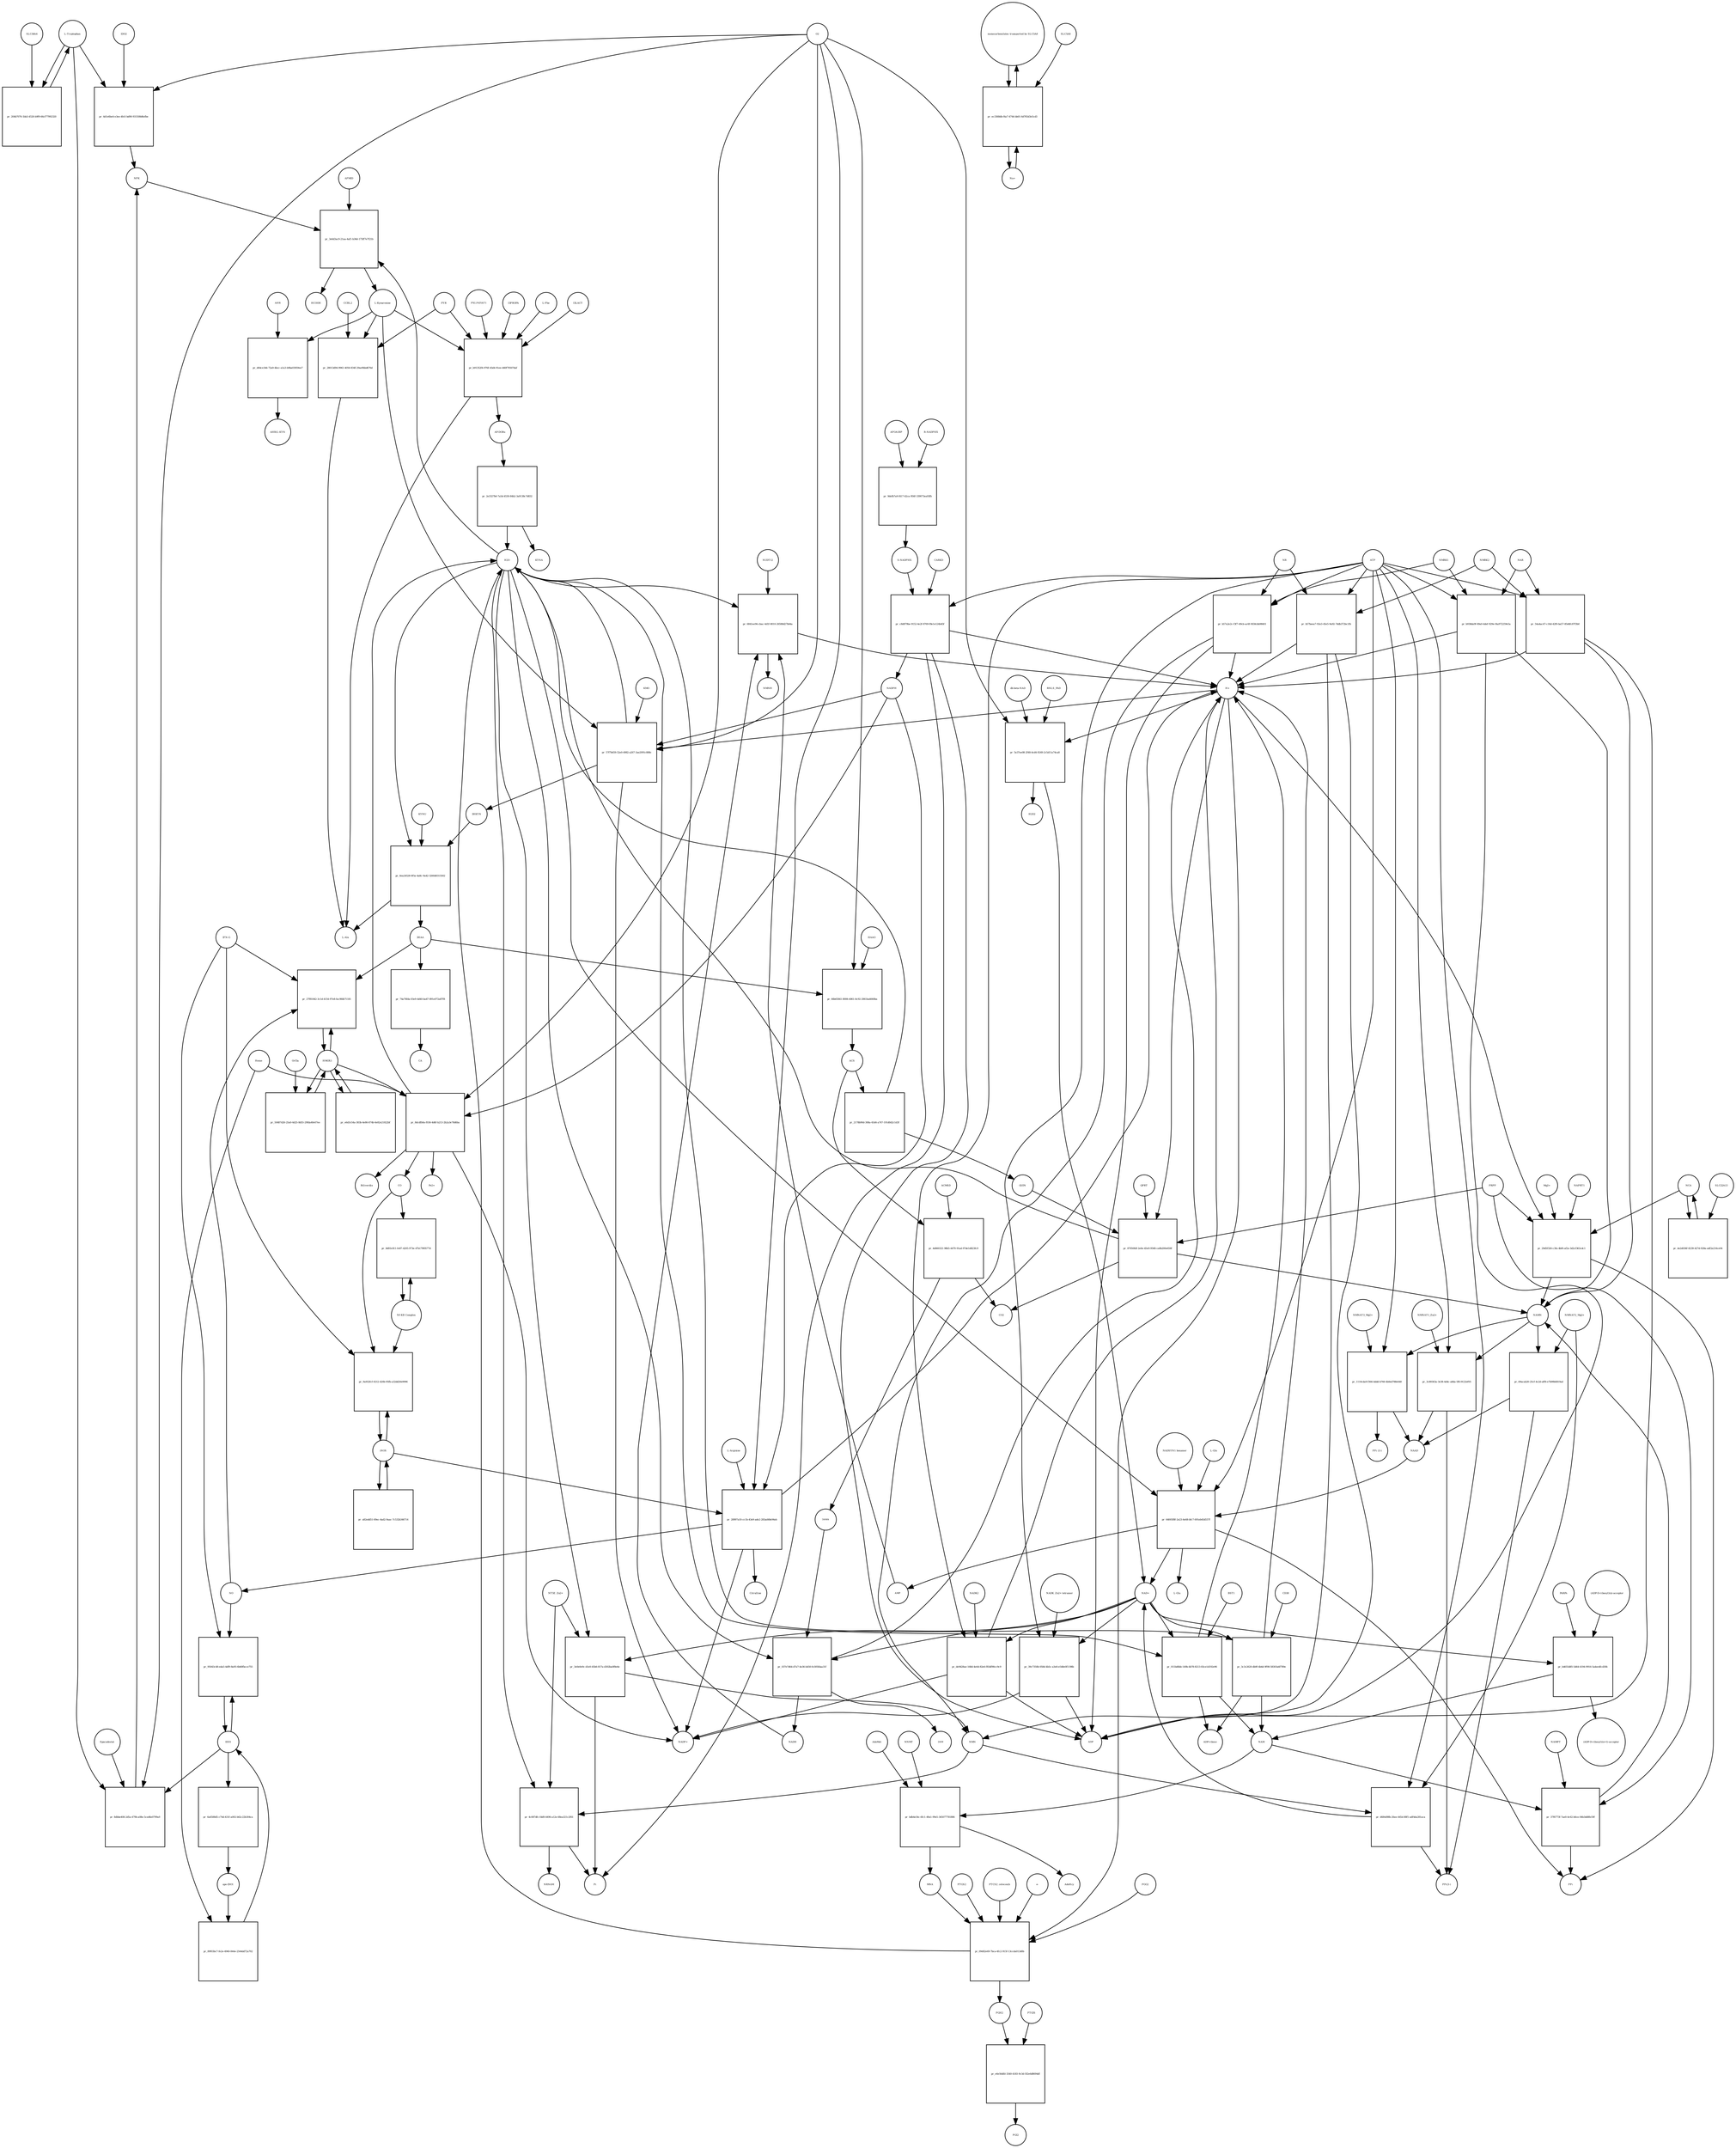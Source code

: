 strict digraph  {
"L-Tryptophan" [annotation="urn_miriam_obo.chebi_CHEBI%3A57912", bipartite=0, cls="simple chemical", fontsize=4, label="L-Tryptophan", shape=circle];
"pr_204b7076-1bb3-4520-b9f9-66cf77992320" [annotation="", bipartite=1, cls=process, fontsize=4, label="pr_204b7076-1bb3-4520-b9f9-66cf77992320", shape=square];
SLC36A4 [annotation=urn_miriam_uniprot_Q6YBV0, bipartite=0, cls=macromolecule, fontsize=4, label=SLC36A4, shape=circle];
"pr_4d1e6be4-e3ee-4fe5-bd90-931508d6efbe" [annotation="", bipartite=1, cls=process, fontsize=4, label="pr_4d1e6be4-e3ee-4fe5-bd90-931508d6efbe", shape=square];
NFK [annotation="urn_miriam_obo.chebi_CHEBI%3A18377", bipartite=0, cls="simple chemical", fontsize=4, label=NFK, shape=circle];
IDO2 [annotation=urn_miriam_uniprot_Q6ZQW0, bipartite=0, cls=macromolecule, fontsize=4, label=IDO2, shape=circle];
O2 [annotation="urn_miriam_obo.chebi_CHEBI%3A15379", bipartite=0, cls="simple chemical", fontsize=4, label=O2, shape=circle];
"pr_8dbbe408-2d5a-479b-a08e-5ced6e0799a9" [annotation="", bipartite=1, cls=process, fontsize=4, label="pr_8dbbe408-2d5a-479b-a08e-5ced6e0799a9", shape=square];
IDO1 [annotation=urn_miriam_uniprot_P14902, bipartite=0, cls=complex, fontsize=4, label=IDO1, shape=circle];
Epacadostat [annotation="", bipartite=0, cls="simple chemical", fontsize=4, label=Epacadostat, shape=circle];
"pr_3e6d3ac9-21aa-4af1-b36d-175ff7e7f21b" [annotation="", bipartite=1, cls=process, fontsize=4, label="pr_3e6d3ac9-21aa-4af1-b36d-175ff7e7f21b", shape=square];
"L-Kynurenine" [annotation="urn_miriam_obo.chebi_CHEBI%3A16946", bipartite=0, cls="simple chemical", fontsize=4, label="L-Kynurenine", shape=circle];
AFMID [annotation=urn_miriam_uniprot_Q63HM1, bipartite=0, cls=macromolecule, fontsize=4, label=AFMID, shape=circle];
H2O [annotation="urn_miriam_obo.chebi_CHEBI%3A15377", bipartite=0, cls="simple chemical", fontsize=4, label=H2O, shape=circle];
HCOOH [annotation="urn_miriam_obo.chebi_CHEBI%3A30751", bipartite=0, cls="simple chemical", fontsize=4, label=HCOOH, shape=circle];
"pr_b91352f4-976f-45d4-91ee-460f70507daf" [annotation="", bipartite=1, cls=process, fontsize=4, label="pr_b91352f4-976f-45d4-91ee-460f70507daf", shape=square];
"AP-DOBu" [annotation="urn_miriam_obo.chebi_CHEBI%3A17442", bipartite=0, cls="simple chemical", fontsize=4, label="AP-DOBu", shape=circle];
"PXLP-KYAT1" [annotation="urn_miriam_uniprot_Q16773|urn_miriam_obo.chebi_CHEBI%3A18405", bipartite=0, cls="complex multimer", fontsize=4, label="PXLP-KYAT1", shape=circle];
I3PROPA [annotation="urn_miriam_obo.chebi_CHEBI%3A43580", bipartite=0, cls=macromolecule, fontsize=4, label=I3PROPA, shape=circle];
"L-Phe" [annotation="urn_miriam_obo.chebi_CHEBI%3A58095", bipartite=0, cls="simple chemical", fontsize=4, label="L-Phe", shape=circle];
I3LACT [annotation="urn_miriam_obo.chebi_CHEBI%3A55528", bipartite=0, cls=macromolecule, fontsize=4, label=I3LACT, shape=circle];
PYR [annotation="urn_miriam_obo.chebi_CHEBI%3A15361", bipartite=0, cls="simple chemical", fontsize=4, label=PYR, shape=circle];
"L-Ala" [annotation="urn_miriam_obo.chebi_CHEBI%3A57972", bipartite=0, cls="simple chemical", fontsize=4, label="L-Ala", shape=circle];
"pr_28013d94-9961-4056-834f-29ae9bbd676d" [annotation="", bipartite=1, cls=process, fontsize=4, label="pr_28013d94-9961-4056-834f-29ae9bbd676d", shape=square];
CCBL2 [annotation=urn_miriam_uniprot_Q6YP21, bipartite=0, cls="macromolecule multimer", fontsize=4, label=CCBL2, shape=circle];
"pr_2e3327b6-7a5d-4530-84b2-3a9138c7d832" [annotation="", bipartite=1, cls=process, fontsize=4, label="pr_2e3327b6-7a5d-4530-84b2-3a9138c7d832", shape=square];
KYNA [annotation="urn_miriam_obo.chebi_CHEBI%3A18344", bipartite=0, cls="simple chemical", fontsize=4, label=KYNA, shape=circle];
"pr_57f7b659-52e0-4982-a267-3ae2091c888c" [annotation="", bipartite=1, cls=process, fontsize=4, label="pr_57f7b659-52e0-4982-a267-3ae2091c888c", shape=square];
"3HKYN" [annotation="urn_miriam_obo.chebi_CHEBI%3A17380", bipartite=0, cls="simple chemical", fontsize=4, label="3HKYN", shape=circle];
KMO [annotation=urn_miriam_uniprot_O15229, bipartite=0, cls=macromolecule, fontsize=4, label=KMO, shape=circle];
NADPH [annotation="urn_miriam_obo.chebi_CHEBI%3A16474", bipartite=0, cls="simple chemical", fontsize=4, label=NADPH, shape=circle];
"H+" [annotation="urn_miriam_obo.chebi_CHEBI%3A15378", bipartite=0, cls="simple chemical", fontsize=4, label="H+", shape=circle];
"NADP+" [annotation="urn_miriam_obo.chebi_CHEBI%3A18009", bipartite=0, cls="simple chemical", fontsize=4, label="NADP+", shape=circle];
"pr_6ea24528-0f5a-4a8c-9a42-3260d0315502" [annotation="", bipartite=1, cls=process, fontsize=4, label="pr_6ea24528-0f5a-4a8c-9a42-3260d0315502", shape=square];
"3HAA" [annotation="urn_miriam_obo.chebi_CHEBI%3A15793", bipartite=0, cls="simple chemical", fontsize=4, label="3HAA", shape=circle];
KYNU [annotation=urn_miriam_uniprot_Q16719, bipartite=0, cls="macromolecule multimer", fontsize=4, label=KYNU, shape=circle];
"pr_66b65841-8006-4061-8c92-2061ba4660ba" [annotation="", bipartite=1, cls=process, fontsize=4, label="pr_66b65841-8006-4061-8c92-2061ba4660ba", shape=square];
ACS [annotation="urn_miriam_obo.chebi_CHEBI%3A29044", bipartite=0, cls="simple chemical", fontsize=4, label=ACS, shape=circle];
HAAO [annotation=urn_miriam_uniprot_P46952, bipartite=0, cls=macromolecule, fontsize=4, label=HAAO, shape=circle];
"pr_4d660321-98b5-4470-91ad-97de1d823fc9" [annotation="", bipartite=1, cls=process, fontsize=4, label="pr_4d660321-98b5-4470-91ad-97de1d823fc9", shape=square];
"2AMA" [annotation="urn_miriam_obo.chebi_CHEBI%3A15745", bipartite=0, cls="simple chemical", fontsize=4, label="2AMA", shape=circle];
ACMSD [annotation=urn_miriam_uniprot_Q8TDX5, bipartite=0, cls="macromolecule multimer", fontsize=4, label=ACMSD, shape=circle];
CO2 [annotation="urn_miriam_obo.chebi_CHEBI%3A16526", bipartite=0, cls="simple chemical", fontsize=4, label=CO2, shape=circle];
"pr_037e7d64-d7a7-4e36-b450-fe305fdaa31f" [annotation="", bipartite=1, cls=process, fontsize=4, label="pr_037e7d64-d7a7-4e36-b450-fe305fdaa31f", shape=square];
"2AM" [annotation="urn_miriam_obo.chebi_CHEBI%3A16886", bipartite=0, cls="simple chemical", fontsize=4, label="2AM", shape=circle];
"NAD+" [annotation="urn_miriam_obo.chebi_CHEBI%3A57540", bipartite=0, cls="simple chemical", fontsize=4, label="NAD+", shape=circle];
NADH [annotation="urn_miriam_obo.chebi_CHEBI%3A57945", bipartite=0, cls="simple chemical", fontsize=4, label=NADH, shape=circle];
"pr_2178b90d-308a-45d4-a747-191d0d2c1d3f" [annotation="", bipartite=1, cls=process, fontsize=4, label="pr_2178b90d-308a-45d4-a747-191d0d2c1d3f", shape=square];
QUIN [annotation="urn_miriam_obo.chebi_CHEBI%3A16675", bipartite=0, cls="simple chemical", fontsize=4, label=QUIN, shape=circle];
"pr_d64ce344-72a9-4bcc-a1a3-b9ba03059ee7" [annotation="", bipartite=1, cls=process, fontsize=4, label="pr_d64ce344-72a9-4bcc-a1a3-b9ba03059ee7", shape=square];
AHR [annotation=urn_miriam_uniprot_P35869, bipartite=0, cls=macromolecule, fontsize=4, label=AHR, shape=circle];
"AHR/L-KYN" [annotation="", bipartite=0, cls=complex, fontsize=4, label="AHR/L-KYN", shape=circle];
"pr_95043c48-eda5-4df9-8a95-6b60fbcce755" [annotation="", bipartite=1, cls=process, fontsize=4, label="pr_95043c48-eda5-4df9-8a95-6b60fbcce755", shape=square];
NO [annotation="urn_miriam_obo.chebi_CHEBI%3A16480", bipartite=0, cls="simple chemical", fontsize=4, label=NO, shape=circle];
"IFN-G" [annotation=urn_miriam_uniprot_Q14609, bipartite=0, cls=macromolecule, fontsize=4, label="IFN-G", shape=circle];
iNOS [annotation=urn_miriam_uniprot_P35228, bipartite=0, cls=macromolecule, fontsize=4, label=iNOS, shape=circle];
"pr_9a932fcf-0212-420b-95fb-a32dd20e9996" [annotation="", bipartite=1, cls=process, fontsize=4, label="pr_9a932fcf-0212-420b-95fb-a32dd20e9996", shape=square];
"Nf-KB Complex" [annotation="urn_miriam_uniprot_P19838|urn_miriam_uniprot_Q04206|urn_miriam_uniprot_Q00653", bipartite=0, cls=complex, fontsize=4, label="Nf-KB Complex", shape=circle];
CO [annotation="urn_miriam_obo.chebi_CHEBI%3A17245", bipartite=0, cls="simple chemical", fontsize=4, label=CO, shape=circle];
"L-Arginine" [annotation="urn_miriam_obo.chebi_CHEBI%3A16467", bipartite=0, cls="simple chemical", fontsize=4, label="L-Arginine", shape=circle];
"pr_28997a10-cc1b-43e9-ade2-283ad48e94eb" [annotation="", bipartite=1, cls=process, fontsize=4, label="pr_28997a10-cc1b-43e9-ade2-283ad48e94eb", shape=square];
Citrulline [annotation="urn_miriam_obo.chebi_CHEBI%3A16349", bipartite=0, cls="simple chemical", fontsize=4, label=Citrulline, shape=circle];
"pr_a82edd51-69ec-4ad2-9aac-7c532b346714" [annotation="", bipartite=1, cls=process, fontsize=4, label="pr_a82edd51-69ec-4ad2-9aac-7c532b346714", shape=square];
"pr_6a6588d5-c74d-431f-a002-b62c22b304ca" [annotation="", bipartite=1, cls=process, fontsize=4, label="pr_6a6588d5-c74d-431f-a002-b62c22b304ca", shape=square];
"apo-IDO1" [annotation=urn_miriam_uniprot_P14902, bipartite=0, cls=macromolecule, fontsize=4, label="apo-IDO1", shape=circle];
"R-NADPHX" [annotation="urn_miriam_obo.chebi_CHEBI%3A64085", bipartite=0, cls="simple chemical", fontsize=4, label="R-NADPHX", shape=circle];
"pr_9defb7a9-f417-42ca-956f-339073ea93fb" [annotation="", bipartite=1, cls=process, fontsize=4, label="pr_9defb7a9-f417-42ca-956f-339073ea93fb", shape=square];
"S-NADPHX" [annotation="urn_miriam_obo.chebi_CHEBI%3A64084", bipartite=0, cls="simple chemical", fontsize=4, label="S-NADPHX", shape=circle];
APOA1BP [annotation=urn_miriam_uniprot_O95544, bipartite=0, cls="macromolecule multimer", fontsize=4, label=APOA1BP, shape=circle];
"pr_c8d879be-9152-4e2f-8769-f8e1e124b45f" [annotation="", bipartite=1, cls=process, fontsize=4, label="pr_c8d879be-9152-4e2f-8769-f8e1e124b45f", shape=square];
CARKD [annotation=urn_miriam_uniprot_Q8IW45, bipartite=0, cls=macromolecule, fontsize=4, label=CARKD, shape=circle];
ATP [annotation="urn_miriam_obo.chebi_CHEBI%3A30616", bipartite=0, cls="simple chemical", fontsize=4, label=ATP, shape=circle];
ADP [annotation="urn_miriam_obo.chebi_CHEBI%3A456216", bipartite=0, cls="simple chemical", fontsize=4, label=ADP, shape=circle];
Pi [annotation="urn_miriam_obo.chebi_CHEBI%3A18367", bipartite=0, cls="simple chemical", fontsize=4, label=Pi, shape=circle];
"pr_de9428ae-168d-4e0d-82e6-f83df90cc9c9" [annotation="", bipartite=1, cls=process, fontsize=4, label="pr_de9428ae-168d-4e0d-82e6-f83df90cc9c9", shape=square];
NADK2 [annotation=urn_miriam_uniprot_Q4G0N4, bipartite=0, cls="macromolecule multimer", fontsize=4, label=NADK2, shape=circle];
NAMN [annotation="urn_miriam_obo.chebi_CHEBI%3A15763", bipartite=0, cls="simple chemical", fontsize=4, label=NAMN, shape=circle];
"pr_1110cda9-f366-4ddd-b766-4b0ed788e640" [annotation="", bipartite=1, cls=process, fontsize=4, label="pr_1110cda9-f366-4ddd-b766-4b0ed788e640", shape=square];
NAAD [annotation="urn_miriam_obo.chebi_CHEBI%3A18304", bipartite=0, cls="simple chemical", fontsize=4, label=NAAD, shape=circle];
"NMNAT3_Mg2+" [annotation="urn_miriam_uniprot_Q96T66|urn_miriam_obo.chebi_CHEBI%3A18420", bipartite=0, cls="complex multimer", fontsize=4, label="NMNAT3_Mg2+", shape=circle];
"PPi (3-)" [annotation="urn_miriam_obo.chebi_CHEBI%3A33019", bipartite=0, cls="simple chemical", fontsize=4, label="PPi (3-)", shape=circle];
"pr_69acab20-25cf-4c2d-aff8-e7b99b6819ad" [annotation="", bipartite=1, cls=process, fontsize=4, label="pr_69acab20-25cf-4c2d-aff8-e7b99b6819ad", shape=square];
"NMNAT2_Mg2+" [annotation="urn_miriam_uniprot_Q9BZQ4|urn_miriam_obo.chebi_CHEBI%3A18420", bipartite=0, cls=complex, fontsize=4, label="NMNAT2_Mg2+", shape=circle];
"PPi(3-)" [annotation="urn_miriam_obo.chebi_CHEBI%3A33019", bipartite=0, cls="simple chemical", fontsize=4, label="PPi(3-)", shape=circle];
NAR [annotation="urn_miriam_obo.chebi_CHEBI%3A58527", bipartite=0, cls="simple chemical", fontsize=4, label=NAR, shape=circle];
"pr_b938da9f-69a0-4def-929e-f4a972259e5a" [annotation="", bipartite=1, cls=process, fontsize=4, label="pr_b938da9f-69a0-4def-929e-f4a972259e5a", shape=square];
NMRK1 [annotation=urn_miriam_uniprot_Q9NWW6, bipartite=0, cls=macromolecule, fontsize=4, label=NMRK1, shape=circle];
"pr_54a4ac47-c16d-42f0-ba57-85d4fc87f3b0" [annotation="", bipartite=1, cls=process, fontsize=4, label="pr_54a4ac47-c16d-42f0-ba57-85d4fc87f3b0", shape=square];
NMRK2 [annotation=urn_miriam_uniprot_Q9NPI5, bipartite=0, cls=macromolecule, fontsize=4, label=NMRK2, shape=circle];
"pr_64005f8f-2e23-4e68-bfc7-691eb45d557f" [annotation="", bipartite=1, cls=process, fontsize=4, label="pr_64005f8f-2e23-4e68-bfc7-691eb45d557f", shape=square];
"NADSYN1 hexamer" [annotation=urn_miriam_uniprot_Q6IA69, bipartite=0, cls="macromolecule multimer", fontsize=4, label="NADSYN1 hexamer", shape=circle];
"L-Gln" [annotation="urn_miriam_obo.chebi_CHEBI%3A58359", bipartite=0, cls="simple chemical", fontsize=4, label="L-Gln", shape=circle];
"L-Glu" [annotation="urn_miriam_obo.chebi_CHEBI%3A29985", bipartite=0, cls="simple chemical", fontsize=4, label="L-Glu", shape=circle];
AMP [annotation="urn_miriam_obo.chebi_CHEBI%3A16027", bipartite=0, cls="simple chemical", fontsize=4, label=AMP, shape=circle];
PPi [annotation="urn_miriam_obo.chebi_CHEBI%3A29888", bipartite=0, cls="simple chemical", fontsize=4, label=PPi, shape=circle];
NMN [annotation="urn_miriam_obo.chebi_CHEBI%3A14649", bipartite=0, cls="simple chemical", fontsize=4, label=NMN, shape=circle];
"pr_d684d98b-26ee-445d-88f1-adf4da281aca" [annotation="", bipartite=1, cls=process, fontsize=4, label="pr_d684d98b-26ee-445d-88f1-adf4da281aca", shape=square];
NR [annotation="urn_miriam_obo.chebi_CHEBI%3A15927", bipartite=0, cls="simple chemical", fontsize=4, label=NR, shape=circle];
"pr_b57a2e2c-f3f7-49cb-ac6f-f458cbb98401" [annotation="", bipartite=1, cls=process, fontsize=4, label="pr_b57a2e2c-f3f7-49cb-ac6f-f458cbb98401", shape=square];
"pr_b57beea7-92e3-45e5-9a92-7ddb372bc1fb" [annotation="", bipartite=1, cls=process, fontsize=4, label="pr_b57beea7-92e3-45e5-9a92-7ddb372bc1fb", shape=square];
NCA [annotation="urn_miriam_obo.chebi_CHEBI%3A32544", bipartite=0, cls="simple chemical", fontsize=4, label=NCA, shape=circle];
"pr_29d5f326-c3fa-4bf6-af2a-3d2cf363cdc1" [annotation="", bipartite=1, cls=process, fontsize=4, label="pr_29d5f326-c3fa-4bf6-af2a-3d2cf363cdc1", shape=square];
NAPRT1 [annotation=urn_miriam_uniprot_Q6XQN6, bipartite=0, cls="macromolecule multimer", fontsize=4, label=NAPRT1, shape=circle];
"Mg2+" [annotation="urn_miriam_obo.chebi_CHEBI%3A18420", bipartite=0, cls="simple chemical", fontsize=4, label="Mg2+", shape=circle];
PRPP [annotation="urn_miriam_obo.chebi_CHEBI%3A17111", bipartite=0, cls="simple chemical", fontsize=4, label=PRPP, shape=circle];
"pr_b4655d85-5d64-4194-9916-5a4ee4fcd30b" [annotation="", bipartite=1, cls=process, fontsize=4, label="pr_b4655d85-5d64-4194-9916-5a4ee4fcd30b", shape=square];
NAM [annotation="urn_miriam_obo.chebi_CHEBI%3A17154", bipartite=0, cls="simple chemical", fontsize=4, label=NAM, shape=circle];
PARPs [annotation="urn_miriam_uniprot_Q8N5Y8|urn_miriam_uniprot_Q53GL7|urn_miriam_uniprot_Q8IXQ6", bipartite=0, cls=macromolecule, fontsize=4, label=PARPs, shape=circle];
"(ADP-D-ribosyl)(n)-acceptor" [annotation="urn_miriam_obo.chebi_CHEBI%3A133202", bipartite=0, cls="simple chemical", fontsize=4, label="(ADP-D-ribosyl)(n)-acceptor", shape=circle];
"(ADP-D-ribosyl)(n+1)-acceptor" [annotation="urn_miriam_obo.chebi_CHEBI%3A133203", bipartite=0, cls="simple chemical", fontsize=4, label="(ADP-D-ribosyl)(n+1)-acceptor", shape=circle];
"pr_37f6773f-7ae0-4c62-b6ce-04b3dd8fe59f" [annotation="", bipartite=1, cls=process, fontsize=4, label="pr_37f6773f-7ae0-4c62-b6ce-04b3dd8fe59f", shape=square];
NAMPT [annotation=urn_miriam_uniprot_P43490, bipartite=0, cls=macromolecule, fontsize=4, label=NAMPT, shape=circle];
"pr_bdb4e54c-6fc1-49a1-99e5-345077781886" [annotation="", bipartite=1, cls=process, fontsize=4, label="pr_bdb4e54c-6fc1-49a1-99e5-345077781886", shape=square];
MNA [annotation="urn_miriam_obo.chebi_CHEBI%3A16797", bipartite=0, cls="simple chemical", fontsize=4, label=MNA, shape=circle];
NNMT [annotation=urn_miriam_uniprot_P40261, bipartite=0, cls=macromolecule, fontsize=4, label=NNMT, shape=circle];
AdoMet [annotation="urn_miriam_obo.chebi_CHEBI%3A15414", bipartite=0, cls="simple chemical", fontsize=4, label=AdoMet, shape=circle];
AdoHcy [annotation="urn_miriam_obo.chebi_CHEBI%3A16680", bipartite=0, cls="simple chemical", fontsize=4, label=AdoHcy, shape=circle];
"pr_87050fdf-2e0e-45e9-9568-ca8b200e658f" [annotation="", bipartite=1, cls=process, fontsize=4, label="pr_87050fdf-2e0e-45e9-9568-ca8b200e658f", shape=square];
QPRT [annotation=urn_miriam_uniprot_Q15274, bipartite=0, cls=macromolecule, fontsize=4, label=QPRT, shape=circle];
"pr_39c7350b-058d-4b5c-a3e8-e548e0f1198b" [annotation="", bipartite=1, cls=process, fontsize=4, label="pr_39c7350b-058d-4b5c-a3e8-e548e0f1198b", shape=square];
"NADK_Zn2+ tetramer" [annotation="urn_miriam_uniprot_O95544|urn_miriam_obo.chebi_CHEBI%3A29105", bipartite=0, cls="complex multimer", fontsize=4, label="NADK_Zn2+ tetramer", shape=circle];
"pr_011bd6bb-149b-4b78-8213-83ce1d192e96" [annotation="", bipartite=1, cls=process, fontsize=4, label="pr_011bd6bb-149b-4b78-8213-83ce1d192e96", shape=square];
"ADP-ribose" [annotation="urn_miriam_obo.chebi_CHEBI%3A57967", bipartite=0, cls="simple chemical", fontsize=4, label="ADP-ribose", shape=circle];
BST1 [annotation=urn_miriam_uniprot_Q10588, bipartite=0, cls="macromolecule multimer", fontsize=4, label=BST1, shape=circle];
"pr_3c3c2620-db9f-4b6d-9f98-58303a6f789e" [annotation="", bipartite=1, cls=process, fontsize=4, label="pr_3c3c2620-db9f-4b6d-9f98-58303a6f789e", shape=square];
CD38 [annotation=urn_miriam_uniprot_P28907, bipartite=0, cls=macromolecule, fontsize=4, label=CD38, shape=circle];
"dh-beta-NAD" [annotation="urn_miriam_obo.chebi_CHEBI%3A90171|urn_miriam_obo.chebi_CHEBI%3A90174", bipartite=0, cls="simple chemical", fontsize=4, label="dh-beta-NAD", shape=circle];
"pr_5e37ee08-2f48-4cd4-9249-2c5d11a74ca8" [annotation="", bipartite=1, cls=process, fontsize=4, label="pr_5e37ee08-2f48-4cd4-9249-2c5d11a74ca8", shape=square];
H2O2 [annotation="urn_miriam_obo.chebi_CHEBI%3A16240", bipartite=0, cls="simple chemical", fontsize=4, label=H2O2, shape=circle];
RNLS_FAD [annotation="urn_miriam_uniprot_Q5VYX0|urn_miriam_obo.chebi_CHEBI%3A16238", bipartite=0, cls=complex, fontsize=4, label=RNLS_FAD, shape=circle];
"pr_3e0e0e9c-d1e0-45b6-817a-d302ba0f8e6e" [annotation="", bipartite=1, cls=process, fontsize=4, label="pr_3e0e0e9c-d1e0-45b6-817a-d302ba0f8e6e", shape=square];
"NT5E_Zn2+" [annotation="urn_miriam_uniprot_P21589|urn_miriam_obo.chebi_CHEBI%3A29105", bipartite=0, cls="complex multimer", fontsize=4, label="NT5E_Zn2+", shape=circle];
"pr_4c087dfc-fdd9-4496-a12e-68ea321c2f61" [annotation="", bipartite=1, cls=process, fontsize=4, label="pr_4c087dfc-fdd9-4496-a12e-68ea321c2f61", shape=square];
NRNAM [annotation="urn_miriam_obo.chebi_CHEBI%3A15927", bipartite=0, cls="simple chemical", fontsize=4, label=NRNAM, shape=circle];
"pr_de2d036f-8239-427d-928a-adf2a216ce04" [annotation="", bipartite=1, cls=process, fontsize=4, label="pr_de2d036f-8239-427d-928a-adf2a216ce04", shape=square];
SLC22A13 [annotation=urn_miriam_uniprot_Q9Y226, bipartite=0, cls=macromolecule, fontsize=4, label=SLC22A13, shape=circle];
"pr_6841ee94-cbac-4d1f-8010-26588d27b64a" [annotation="", bipartite=1, cls=process, fontsize=4, label="pr_6841ee94-cbac-4d1f-8010-26588d27b64a", shape=square];
NMNH [annotation="urn_miriam_obo.chebi_CHEBI%3A74452", bipartite=0, cls="simple chemical", fontsize=4, label=NMNH, shape=circle];
NUDT12 [annotation=urn_miriam_uniprot_Q9BQG2, bipartite=0, cls=macromolecule, fontsize=4, label=NUDT12, shape=circle];
"pr_3c89363a-3e38-4d4c-a8da-5ffc9122ef05" [annotation="", bipartite=1, cls=process, fontsize=4, label="pr_3c89363a-3e38-4d4c-a8da-5ffc9122ef05", shape=square];
"NMNAT1_Zn2+" [annotation="urn_miriam_uniprot_Q9HAN9|urn_miriam_obo.chebi_CHEBI%3A29105", bipartite=0, cls="complex multimer", fontsize=4, label="NMNAT1_Zn2+", shape=circle];
PGG2 [annotation="urn_miriam_obo.chebi_CHEBI%3A27647", bipartite=0, cls="simple chemical", fontsize=4, label=PGG2, shape=circle];
"pr_09d02e69-7bca-4fc2-915f-13ccda013d0b" [annotation="", bipartite=1, cls=process, fontsize=4, label="pr_09d02e69-7bca-4fc2-915f-13ccda013d0b", shape=square];
PGH2 [annotation="urn_miriam_obo.chebi_CHEBI%3A15554", bipartite=0, cls="simple chemical", fontsize=4, label=PGH2, shape=circle];
PTGS2 [annotation=urn_miriam_uniprot_P35354, bipartite=0, cls="macromolecule multimer", fontsize=4, label=PTGS2, shape=circle];
PTCS2_celecoxib [annotation="urn_miriam_uniprot_P35354|urn_miriam_obo.chebi_CHEBI%3A41423", bipartite=0, cls=complex, fontsize=4, label=PTCS2_celecoxib, shape=circle];
"e-" [annotation="urn_miriam_obo.chebi_CHEBI%3A10545", bipartite=0, cls="simple chemical", fontsize=4, label="e-", shape=circle];
"pr_e6e56dfd-3340-4183-9c3d-5f2e6d8694df" [annotation="", bipartite=1, cls=process, fontsize=4, label="pr_e6e56dfd-3340-4183-9c3d-5f2e6d8694df", shape=square];
PGI2 [annotation="urn_miriam_obo.chebi_CHEBI%3A15552", bipartite=0, cls="simple chemical", fontsize=4, label=PGI2, shape=circle];
PTGIS [annotation=urn_miriam_uniprot_Q16647, bipartite=0, cls=macromolecule, fontsize=4, label=PTGIS, shape=circle];
"monocarboxylates transported by SLC5A8" [annotation="", bipartite=0, cls="simple chemical", fontsize=4, label="monocarboxylates transported by SLC5A8", shape=circle];
"pr_ec3368db-f4a7-4744-bb01-6d765d3e5cd3" [annotation="", bipartite=1, cls=process, fontsize=4, label="pr_ec3368db-f4a7-4744-bb01-6d765d3e5cd3", shape=square];
SLC5A8 [annotation=urn_miriam_uniprot_Q8N695, bipartite=0, cls=macromolecule, fontsize=4, label=SLC5A8, shape=circle];
"Na+" [annotation="urn_miriam_obo.chebi_CHEBI%3A29101", bipartite=0, cls="simple chemical", fontsize=4, label="Na+", shape=circle];
HMOX1 [annotation="", bipartite=0, cls=macromolecule, fontsize=4, label=HMOX1, shape=circle];
"pr_27f81042-3c1d-4154-97e8-fac9fdb71181" [annotation="", bipartite=1, cls=process, fontsize=4, label="pr_27f81042-3c1d-4154-97e8-fac9fdb71181", shape=square];
"pr_e6d3c54a-383b-4e86-874b-6e82e21822bf" [annotation="", bipartite=1, cls=process, fontsize=4, label="pr_e6d3c54a-383b-4e86-874b-6e82e21822bf", shape=square];
Heme [annotation="urn_miriam_obo.chebi_CHEBI%3A30413", bipartite=0, cls="simple chemical", fontsize=4, label=Heme, shape=circle];
"pr_8dcdfb0a-f036-4d6f-b213-2b2a3e78d6ba" [annotation="", bipartite=1, cls=process, fontsize=4, label="pr_8dcdfb0a-f036-4d6f-b213-2b2a3e78d6ba", shape=square];
Biliverdin [annotation="urn_miriam_obo.chebi_CHEBI%3A17033", bipartite=0, cls="simple chemical", fontsize=4, label=Biliverdin, shape=circle];
"Fe2+" [annotation="urn_miriam_obo.chebi_CHEBI%3A29033", bipartite=0, cls="simple chemical", fontsize=4, label="Fe2+", shape=circle];
"pr_50487d26-25a0-4d25-8d55-29fda40e07ee" [annotation="", bipartite=1, cls=process, fontsize=4, label="pr_50487d26-25a0-4d25-8d55-29fda40e07ee", shape=square];
Orf3a [annotation="urn_miriam_ncbiprotein_BCD58754|urn_miriam_uniprot_P0DTC3", bipartite=0, cls=macromolecule, fontsize=4, label=Orf3a, shape=circle];
"pr_8d93c811-fe87-4205-973e-47b179f0577d" [annotation="", bipartite=1, cls=process, fontsize=4, label="pr_8d93c811-fe87-4205-973e-47b179f0577d", shape=square];
"pr_89f03bc7-fe2e-4940-844e-2544dd72a702" [annotation="", bipartite=1, cls=process, fontsize=4, label="pr_89f03bc7-fe2e-4940-844e-2544dd72a702", shape=square];
"pr_74a76fda-03e9-4d40-ba47-891e072a87f8" [annotation="", bipartite=1, cls="omitted process", fontsize=4, label="pr_74a76fda-03e9-4d40-ba47-891e072a87f8", shape=square];
CA [annotation="", bipartite=0, cls="simple chemical", fontsize=4, label=CA, shape=circle];
"L-Tryptophan" -> "pr_204b7076-1bb3-4520-b9f9-66cf77992320"  [annotation="", interaction_type=consumption];
"L-Tryptophan" -> "pr_4d1e6be4-e3ee-4fe5-bd90-931508d6efbe"  [annotation="", interaction_type=consumption];
"L-Tryptophan" -> "pr_8dbbe408-2d5a-479b-a08e-5ced6e0799a9"  [annotation="", interaction_type=consumption];
"pr_204b7076-1bb3-4520-b9f9-66cf77992320" -> "L-Tryptophan"  [annotation="", interaction_type=production];
SLC36A4 -> "pr_204b7076-1bb3-4520-b9f9-66cf77992320"  [annotation="", interaction_type=catalysis];
"pr_4d1e6be4-e3ee-4fe5-bd90-931508d6efbe" -> NFK  [annotation="", interaction_type=production];
NFK -> "pr_3e6d3ac9-21aa-4af1-b36d-175ff7e7f21b"  [annotation="", interaction_type=consumption];
IDO2 -> "pr_4d1e6be4-e3ee-4fe5-bd90-931508d6efbe"  [annotation="", interaction_type=catalysis];
O2 -> "pr_4d1e6be4-e3ee-4fe5-bd90-931508d6efbe"  [annotation="", interaction_type=consumption];
O2 -> "pr_8dbbe408-2d5a-479b-a08e-5ced6e0799a9"  [annotation="", interaction_type=consumption];
O2 -> "pr_57f7b659-52e0-4982-a267-3ae2091c888c"  [annotation="", interaction_type=consumption];
O2 -> "pr_66b65841-8006-4061-8c92-2061ba4660ba"  [annotation="", interaction_type=consumption];
O2 -> "pr_28997a10-cc1b-43e9-ade2-283ad48e94eb"  [annotation="", interaction_type=consumption];
O2 -> "pr_5e37ee08-2f48-4cd4-9249-2c5d11a74ca8"  [annotation="", interaction_type=consumption];
O2 -> "pr_8dcdfb0a-f036-4d6f-b213-2b2a3e78d6ba"  [annotation="", interaction_type=consumption];
"pr_8dbbe408-2d5a-479b-a08e-5ced6e0799a9" -> NFK  [annotation="", interaction_type=production];
IDO1 -> "pr_8dbbe408-2d5a-479b-a08e-5ced6e0799a9"  [annotation="urn_miriam_pubmed_29531094|urn_miriam_pubmed_28523098|urn_miriam_pubmed_30338242|urn_miriam_pubmed_32292563", interaction_type=catalysis];
IDO1 -> "pr_95043c48-eda5-4df9-8a95-6b60fbcce755"  [annotation="", interaction_type=consumption];
IDO1 -> "pr_6a6588d5-c74d-431f-a002-b62c22b304ca"  [annotation="", interaction_type=consumption];
Epacadostat -> "pr_8dbbe408-2d5a-479b-a08e-5ced6e0799a9"  [annotation="urn_miriam_pubmed_29531094|urn_miriam_pubmed_28523098|urn_miriam_pubmed_30338242|urn_miriam_pubmed_32292563", interaction_type=inhibition];
"pr_3e6d3ac9-21aa-4af1-b36d-175ff7e7f21b" -> "L-Kynurenine"  [annotation="", interaction_type=production];
"pr_3e6d3ac9-21aa-4af1-b36d-175ff7e7f21b" -> HCOOH  [annotation="", interaction_type=production];
"L-Kynurenine" -> "pr_b91352f4-976f-45d4-91ee-460f70507daf"  [annotation="", interaction_type=consumption];
"L-Kynurenine" -> "pr_28013d94-9961-4056-834f-29ae9bbd676d"  [annotation="", interaction_type=consumption];
"L-Kynurenine" -> "pr_57f7b659-52e0-4982-a267-3ae2091c888c"  [annotation="", interaction_type=consumption];
"L-Kynurenine" -> "pr_d64ce344-72a9-4bcc-a1a3-b9ba03059ee7"  [annotation="", interaction_type=consumption];
AFMID -> "pr_3e6d3ac9-21aa-4af1-b36d-175ff7e7f21b"  [annotation=urn_miriam_pubmed_29531094, interaction_type=catalysis];
H2O -> "pr_3e6d3ac9-21aa-4af1-b36d-175ff7e7f21b"  [annotation="", interaction_type=consumption];
H2O -> "pr_6ea24528-0f5a-4a8c-9a42-3260d0315502"  [annotation="", interaction_type=consumption];
H2O -> "pr_037e7d64-d7a7-4e36-b450-fe305fdaa31f"  [annotation="", interaction_type=consumption];
H2O -> "pr_64005f8f-2e23-4e68-bfc7-691eb45d557f"  [annotation="", interaction_type=consumption];
H2O -> "pr_011bd6bb-149b-4b78-8213-83ce1d192e96"  [annotation="", interaction_type=consumption];
H2O -> "pr_3c3c2620-db9f-4b6d-9f98-58303a6f789e"  [annotation="", interaction_type=consumption];
H2O -> "pr_3e0e0e9c-d1e0-45b6-817a-d302ba0f8e6e"  [annotation="", interaction_type=consumption];
H2O -> "pr_4c087dfc-fdd9-4496-a12e-68ea321c2f61"  [annotation="", interaction_type=consumption];
H2O -> "pr_6841ee94-cbac-4d1f-8010-26588d27b64a"  [annotation="", interaction_type=consumption];
"pr_b91352f4-976f-45d4-91ee-460f70507daf" -> "AP-DOBu"  [annotation="", interaction_type=production];
"pr_b91352f4-976f-45d4-91ee-460f70507daf" -> "L-Ala"  [annotation="", interaction_type=production];
"AP-DOBu" -> "pr_2e3327b6-7a5d-4530-84b2-3a9138c7d832"  [annotation="", interaction_type=consumption];
"PXLP-KYAT1" -> "pr_b91352f4-976f-45d4-91ee-460f70507daf"  [annotation="", interaction_type=catalysis];
I3PROPA -> "pr_b91352f4-976f-45d4-91ee-460f70507daf"  [annotation="", interaction_type=inhibition];
"L-Phe" -> "pr_b91352f4-976f-45d4-91ee-460f70507daf"  [annotation="", interaction_type=inhibition];
I3LACT -> "pr_b91352f4-976f-45d4-91ee-460f70507daf"  [annotation="", interaction_type=inhibition];
PYR -> "pr_b91352f4-976f-45d4-91ee-460f70507daf"  [annotation="", interaction_type=consumption];
PYR -> "pr_28013d94-9961-4056-834f-29ae9bbd676d"  [annotation="", interaction_type=consumption];
"pr_28013d94-9961-4056-834f-29ae9bbd676d" -> "L-Ala"  [annotation="", interaction_type=production];
CCBL2 -> "pr_28013d94-9961-4056-834f-29ae9bbd676d"  [annotation="", interaction_type=catalysis];
"pr_2e3327b6-7a5d-4530-84b2-3a9138c7d832" -> KYNA  [annotation="", interaction_type=production];
"pr_2e3327b6-7a5d-4530-84b2-3a9138c7d832" -> H2O  [annotation="", interaction_type=production];
"pr_57f7b659-52e0-4982-a267-3ae2091c888c" -> "3HKYN"  [annotation="", interaction_type=production];
"pr_57f7b659-52e0-4982-a267-3ae2091c888c" -> H2O  [annotation="", interaction_type=production];
"pr_57f7b659-52e0-4982-a267-3ae2091c888c" -> "NADP+"  [annotation="", interaction_type=production];
"3HKYN" -> "pr_6ea24528-0f5a-4a8c-9a42-3260d0315502"  [annotation="", interaction_type=consumption];
KMO -> "pr_57f7b659-52e0-4982-a267-3ae2091c888c"  [annotation="", interaction_type=catalysis];
NADPH -> "pr_57f7b659-52e0-4982-a267-3ae2091c888c"  [annotation="", interaction_type=consumption];
NADPH -> "pr_28997a10-cc1b-43e9-ade2-283ad48e94eb"  [annotation="", interaction_type=consumption];
NADPH -> "pr_8dcdfb0a-f036-4d6f-b213-2b2a3e78d6ba"  [annotation="", interaction_type=consumption];
"H+" -> "pr_57f7b659-52e0-4982-a267-3ae2091c888c"  [annotation="", interaction_type=consumption];
"H+" -> "pr_29d5f326-c3fa-4bf6-af2a-3d2cf363cdc1"  [annotation="", interaction_type=consumption];
"H+" -> "pr_87050fdf-2e0e-45e9-9568-ca8b200e658f"  [annotation="", interaction_type=consumption];
"H+" -> "pr_5e37ee08-2f48-4cd4-9249-2c5d11a74ca8"  [annotation="", interaction_type=consumption];
"H+" -> "pr_09d02e69-7bca-4fc2-915f-13ccda013d0b"  [annotation="", interaction_type=consumption];
"pr_6ea24528-0f5a-4a8c-9a42-3260d0315502" -> "3HAA"  [annotation="", interaction_type=production];
"pr_6ea24528-0f5a-4a8c-9a42-3260d0315502" -> "L-Ala"  [annotation="", interaction_type=production];
"3HAA" -> "pr_66b65841-8006-4061-8c92-2061ba4660ba"  [annotation="", interaction_type=consumption];
"3HAA" -> "pr_27f81042-3c1d-4154-97e8-fac9fdb71181"  [annotation="urn_miriam_pubmed_15249210|urn_miriam_pubmed_11287117|urn_miriam_pubmed_12706494", interaction_type=catalysis];
"3HAA" -> "pr_74a76fda-03e9-4d40-ba47-891e072a87f8"  [annotation="", interaction_type=consumption];
KYNU -> "pr_6ea24528-0f5a-4a8c-9a42-3260d0315502"  [annotation="", interaction_type=catalysis];
"pr_66b65841-8006-4061-8c92-2061ba4660ba" -> ACS  [annotation="", interaction_type=production];
ACS -> "pr_4d660321-98b5-4470-91ad-97de1d823fc9"  [annotation="", interaction_type=consumption];
ACS -> "pr_2178b90d-308a-45d4-a747-191d0d2c1d3f"  [annotation="", interaction_type=consumption];
HAAO -> "pr_66b65841-8006-4061-8c92-2061ba4660ba"  [annotation="", interaction_type=catalysis];
"pr_4d660321-98b5-4470-91ad-97de1d823fc9" -> "2AMA"  [annotation="", interaction_type=production];
"pr_4d660321-98b5-4470-91ad-97de1d823fc9" -> CO2  [annotation="", interaction_type=production];
"2AMA" -> "pr_037e7d64-d7a7-4e36-b450-fe305fdaa31f"  [annotation="", interaction_type=consumption];
ACMSD -> "pr_4d660321-98b5-4470-91ad-97de1d823fc9"  [annotation="", interaction_type=catalysis];
"pr_037e7d64-d7a7-4e36-b450-fe305fdaa31f" -> "2AM"  [annotation="", interaction_type=production];
"pr_037e7d64-d7a7-4e36-b450-fe305fdaa31f" -> NADH  [annotation="", interaction_type=production];
"pr_037e7d64-d7a7-4e36-b450-fe305fdaa31f" -> "H+"  [annotation="", interaction_type=production];
"NAD+" -> "pr_037e7d64-d7a7-4e36-b450-fe305fdaa31f"  [annotation="", interaction_type=consumption];
"NAD+" -> "pr_de9428ae-168d-4e0d-82e6-f83df90cc9c9"  [annotation="", interaction_type=consumption];
"NAD+" -> "pr_b4655d85-5d64-4194-9916-5a4ee4fcd30b"  [annotation="", interaction_type=consumption];
"NAD+" -> "pr_39c7350b-058d-4b5c-a3e8-e548e0f1198b"  [annotation="", interaction_type=consumption];
"NAD+" -> "pr_011bd6bb-149b-4b78-8213-83ce1d192e96"  [annotation="", interaction_type=consumption];
"NAD+" -> "pr_3c3c2620-db9f-4b6d-9f98-58303a6f789e"  [annotation="", interaction_type=consumption];
"NAD+" -> "pr_3e0e0e9c-d1e0-45b6-817a-d302ba0f8e6e"  [annotation="", interaction_type=consumption];
NADH -> "pr_6841ee94-cbac-4d1f-8010-26588d27b64a"  [annotation="", interaction_type=consumption];
"pr_2178b90d-308a-45d4-a747-191d0d2c1d3f" -> QUIN  [annotation="", interaction_type=production];
"pr_2178b90d-308a-45d4-a747-191d0d2c1d3f" -> H2O  [annotation="", interaction_type=production];
QUIN -> "pr_87050fdf-2e0e-45e9-9568-ca8b200e658f"  [annotation="", interaction_type=consumption];
"pr_d64ce344-72a9-4bcc-a1a3-b9ba03059ee7" -> "AHR/L-KYN"  [annotation="", interaction_type=production];
AHR -> "pr_d64ce344-72a9-4bcc-a1a3-b9ba03059ee7"  [annotation="", interaction_type=consumption];
"pr_95043c48-eda5-4df9-8a95-6b60fbcce755" -> IDO1  [annotation="", interaction_type=production];
NO -> "pr_95043c48-eda5-4df9-8a95-6b60fbcce755"  [annotation="urn_miriam_pubmed_23476103|urn_miriam_pubmed_15249210|urn_miriam_pubmed_9126284", interaction_type=inhibition];
NO -> "pr_27f81042-3c1d-4154-97e8-fac9fdb71181"  [annotation="urn_miriam_pubmed_15249210|urn_miriam_pubmed_11287117|urn_miriam_pubmed_12706494", interaction_type=catalysis];
"IFN-G" -> "pr_95043c48-eda5-4df9-8a95-6b60fbcce755"  [annotation="urn_miriam_pubmed_23476103|urn_miriam_pubmed_15249210|urn_miriam_pubmed_9126284", interaction_type=catalysis];
"IFN-G" -> "pr_9a932fcf-0212-420b-95fb-a32dd20e9996"  [annotation="urn_miriam_pubmed_9126284|urn_miriam_pubmed_15249210", interaction_type=catalysis];
"IFN-G" -> "pr_27f81042-3c1d-4154-97e8-fac9fdb71181"  [annotation="urn_miriam_pubmed_15249210|urn_miriam_pubmed_11287117|urn_miriam_pubmed_12706494", interaction_type=catalysis];
iNOS -> "pr_9a932fcf-0212-420b-95fb-a32dd20e9996"  [annotation="", interaction_type=consumption];
iNOS -> "pr_28997a10-cc1b-43e9-ade2-283ad48e94eb"  [annotation="urn_miriam_pubmed_15249210|urn_miriam_pubmed_11463332", interaction_type=catalysis];
iNOS -> "pr_a82edd51-69ec-4ad2-9aac-7c532b346714"  [annotation="", interaction_type=consumption];
"pr_9a932fcf-0212-420b-95fb-a32dd20e9996" -> iNOS  [annotation="", interaction_type=production];
"Nf-KB Complex" -> "pr_9a932fcf-0212-420b-95fb-a32dd20e9996"  [annotation="urn_miriam_pubmed_9126284|urn_miriam_pubmed_15249210", interaction_type=catalysis];
"Nf-KB Complex" -> "pr_8d93c811-fe87-4205-973e-47b179f0577d"  [annotation="", interaction_type=consumption];
CO -> "pr_9a932fcf-0212-420b-95fb-a32dd20e9996"  [annotation="urn_miriam_pubmed_9126284|urn_miriam_pubmed_15249210", interaction_type=inhibition];
CO -> "pr_8d93c811-fe87-4205-973e-47b179f0577d"  [annotation=urn_miriam_pubmed_15249210, interaction_type=inhibition];
"L-Arginine" -> "pr_28997a10-cc1b-43e9-ade2-283ad48e94eb"  [annotation="", interaction_type=consumption];
"pr_28997a10-cc1b-43e9-ade2-283ad48e94eb" -> Citrulline  [annotation="", interaction_type=production];
"pr_28997a10-cc1b-43e9-ade2-283ad48e94eb" -> "NADP+"  [annotation="", interaction_type=production];
"pr_28997a10-cc1b-43e9-ade2-283ad48e94eb" -> "H+"  [annotation="", interaction_type=production];
"pr_28997a10-cc1b-43e9-ade2-283ad48e94eb" -> NO  [annotation="", interaction_type=production];
"pr_a82edd51-69ec-4ad2-9aac-7c532b346714" -> iNOS  [annotation="", interaction_type=production];
"pr_6a6588d5-c74d-431f-a002-b62c22b304ca" -> "apo-IDO1"  [annotation="", interaction_type=production];
"apo-IDO1" -> "pr_89f03bc7-fe2e-4940-844e-2544dd72a702"  [annotation="", interaction_type=consumption];
"R-NADPHX" -> "pr_9defb7a9-f417-42ca-956f-339073ea93fb"  [annotation="", interaction_type=consumption];
"pr_9defb7a9-f417-42ca-956f-339073ea93fb" -> "S-NADPHX"  [annotation="", interaction_type=production];
"S-NADPHX" -> "pr_c8d879be-9152-4e2f-8769-f8e1e124b45f"  [annotation="", interaction_type=consumption];
APOA1BP -> "pr_9defb7a9-f417-42ca-956f-339073ea93fb"  [annotation="", interaction_type=catalysis];
"pr_c8d879be-9152-4e2f-8769-f8e1e124b45f" -> NADPH  [annotation="", interaction_type=production];
"pr_c8d879be-9152-4e2f-8769-f8e1e124b45f" -> ADP  [annotation="", interaction_type=production];
"pr_c8d879be-9152-4e2f-8769-f8e1e124b45f" -> "H+"  [annotation="", interaction_type=production];
"pr_c8d879be-9152-4e2f-8769-f8e1e124b45f" -> Pi  [annotation="", interaction_type=production];
CARKD -> "pr_c8d879be-9152-4e2f-8769-f8e1e124b45f"  [annotation="", interaction_type=catalysis];
ATP -> "pr_c8d879be-9152-4e2f-8769-f8e1e124b45f"  [annotation="", interaction_type=consumption];
ATP -> "pr_de9428ae-168d-4e0d-82e6-f83df90cc9c9"  [annotation="", interaction_type=consumption];
ATP -> "pr_1110cda9-f366-4ddd-b766-4b0ed788e640"  [annotation="", interaction_type=consumption];
ATP -> "pr_b938da9f-69a0-4def-929e-f4a972259e5a"  [annotation="", interaction_type=consumption];
ATP -> "pr_54a4ac47-c16d-42f0-ba57-85d4fc87f3b0"  [annotation="", interaction_type=consumption];
ATP -> "pr_64005f8f-2e23-4e68-bfc7-691eb45d557f"  [annotation="", interaction_type=consumption];
ATP -> "pr_d684d98b-26ee-445d-88f1-adf4da281aca"  [annotation="", interaction_type=consumption];
ATP -> "pr_b57a2e2c-f3f7-49cb-ac6f-f458cbb98401"  [annotation="", interaction_type=consumption];
ATP -> "pr_b57beea7-92e3-45e5-9a92-7ddb372bc1fb"  [annotation="", interaction_type=consumption];
ATP -> "pr_39c7350b-058d-4b5c-a3e8-e548e0f1198b"  [annotation="", interaction_type=consumption];
ATP -> "pr_3c89363a-3e38-4d4c-a8da-5ffc9122ef05"  [annotation="", interaction_type=consumption];
"pr_de9428ae-168d-4e0d-82e6-f83df90cc9c9" -> "NADP+"  [annotation="", interaction_type=production];
"pr_de9428ae-168d-4e0d-82e6-f83df90cc9c9" -> ADP  [annotation="", interaction_type=production];
"pr_de9428ae-168d-4e0d-82e6-f83df90cc9c9" -> "H+"  [annotation="", interaction_type=production];
NADK2 -> "pr_de9428ae-168d-4e0d-82e6-f83df90cc9c9"  [annotation="", interaction_type=catalysis];
NAMN -> "pr_1110cda9-f366-4ddd-b766-4b0ed788e640"  [annotation="", interaction_type=consumption];
NAMN -> "pr_69acab20-25cf-4c2d-aff8-e7b99b6819ad"  [annotation="", interaction_type=consumption];
NAMN -> "pr_3c89363a-3e38-4d4c-a8da-5ffc9122ef05"  [annotation="", interaction_type=consumption];
"pr_1110cda9-f366-4ddd-b766-4b0ed788e640" -> NAAD  [annotation="", interaction_type=production];
"pr_1110cda9-f366-4ddd-b766-4b0ed788e640" -> "PPi (3-)"  [annotation="", interaction_type=production];
NAAD -> "pr_64005f8f-2e23-4e68-bfc7-691eb45d557f"  [annotation="", interaction_type=consumption];
"NMNAT3_Mg2+" -> "pr_1110cda9-f366-4ddd-b766-4b0ed788e640"  [annotation="", interaction_type=catalysis];
"pr_69acab20-25cf-4c2d-aff8-e7b99b6819ad" -> NAAD  [annotation="", interaction_type=production];
"pr_69acab20-25cf-4c2d-aff8-e7b99b6819ad" -> "PPi(3-)"  [annotation="", interaction_type=production];
"NMNAT2_Mg2+" -> "pr_69acab20-25cf-4c2d-aff8-e7b99b6819ad"  [annotation="", interaction_type=catalysis];
"NMNAT2_Mg2+" -> "pr_d684d98b-26ee-445d-88f1-adf4da281aca"  [annotation="", interaction_type=catalysis];
NAR -> "pr_b938da9f-69a0-4def-929e-f4a972259e5a"  [annotation="", interaction_type=consumption];
NAR -> "pr_54a4ac47-c16d-42f0-ba57-85d4fc87f3b0"  [annotation="", interaction_type=consumption];
"pr_b938da9f-69a0-4def-929e-f4a972259e5a" -> NAMN  [annotation="", interaction_type=production];
"pr_b938da9f-69a0-4def-929e-f4a972259e5a" -> "H+"  [annotation="", interaction_type=production];
"pr_b938da9f-69a0-4def-929e-f4a972259e5a" -> ADP  [annotation="", interaction_type=production];
NMRK1 -> "pr_b938da9f-69a0-4def-929e-f4a972259e5a"  [annotation="", interaction_type=catalysis];
NMRK1 -> "pr_b57a2e2c-f3f7-49cb-ac6f-f458cbb98401"  [annotation="", interaction_type=catalysis];
"pr_54a4ac47-c16d-42f0-ba57-85d4fc87f3b0" -> NAMN  [annotation="", interaction_type=production];
"pr_54a4ac47-c16d-42f0-ba57-85d4fc87f3b0" -> "H+"  [annotation="", interaction_type=production];
"pr_54a4ac47-c16d-42f0-ba57-85d4fc87f3b0" -> ADP  [annotation="", interaction_type=production];
NMRK2 -> "pr_54a4ac47-c16d-42f0-ba57-85d4fc87f3b0"  [annotation="", interaction_type=catalysis];
NMRK2 -> "pr_b57beea7-92e3-45e5-9a92-7ddb372bc1fb"  [annotation="", interaction_type=catalysis];
"pr_64005f8f-2e23-4e68-bfc7-691eb45d557f" -> "NAD+"  [annotation="", interaction_type=production];
"pr_64005f8f-2e23-4e68-bfc7-691eb45d557f" -> "L-Glu"  [annotation="", interaction_type=production];
"pr_64005f8f-2e23-4e68-bfc7-691eb45d557f" -> AMP  [annotation="", interaction_type=production];
"pr_64005f8f-2e23-4e68-bfc7-691eb45d557f" -> PPi  [annotation="", interaction_type=production];
"NADSYN1 hexamer" -> "pr_64005f8f-2e23-4e68-bfc7-691eb45d557f"  [annotation="", interaction_type=catalysis];
"L-Gln" -> "pr_64005f8f-2e23-4e68-bfc7-691eb45d557f"  [annotation="", interaction_type=consumption];
AMP -> "pr_6841ee94-cbac-4d1f-8010-26588d27b64a"  [annotation="", interaction_type=consumption];
NMN -> "pr_d684d98b-26ee-445d-88f1-adf4da281aca"  [annotation="", interaction_type=consumption];
NMN -> "pr_4c087dfc-fdd9-4496-a12e-68ea321c2f61"  [annotation="", interaction_type=consumption];
"pr_d684d98b-26ee-445d-88f1-adf4da281aca" -> "NAD+"  [annotation="", interaction_type=production];
"pr_d684d98b-26ee-445d-88f1-adf4da281aca" -> "PPi(3-)"  [annotation="", interaction_type=production];
NR -> "pr_b57a2e2c-f3f7-49cb-ac6f-f458cbb98401"  [annotation="", interaction_type=consumption];
NR -> "pr_b57beea7-92e3-45e5-9a92-7ddb372bc1fb"  [annotation="", interaction_type=consumption];
"pr_b57a2e2c-f3f7-49cb-ac6f-f458cbb98401" -> NMN  [annotation="", interaction_type=production];
"pr_b57a2e2c-f3f7-49cb-ac6f-f458cbb98401" -> ADP  [annotation="", interaction_type=production];
"pr_b57a2e2c-f3f7-49cb-ac6f-f458cbb98401" -> "H+"  [annotation="", interaction_type=production];
"pr_b57beea7-92e3-45e5-9a92-7ddb372bc1fb" -> NMN  [annotation="", interaction_type=production];
"pr_b57beea7-92e3-45e5-9a92-7ddb372bc1fb" -> ADP  [annotation="", interaction_type=production];
"pr_b57beea7-92e3-45e5-9a92-7ddb372bc1fb" -> "H+"  [annotation="", interaction_type=production];
NCA -> "pr_29d5f326-c3fa-4bf6-af2a-3d2cf363cdc1"  [annotation="", interaction_type=consumption];
NCA -> "pr_de2d036f-8239-427d-928a-adf2a216ce04"  [annotation="", interaction_type=consumption];
"pr_29d5f326-c3fa-4bf6-af2a-3d2cf363cdc1" -> NAMN  [annotation="", interaction_type=production];
"pr_29d5f326-c3fa-4bf6-af2a-3d2cf363cdc1" -> PPi  [annotation="", interaction_type=production];
NAPRT1 -> "pr_29d5f326-c3fa-4bf6-af2a-3d2cf363cdc1"  [annotation="", interaction_type=catalysis];
"Mg2+" -> "pr_29d5f326-c3fa-4bf6-af2a-3d2cf363cdc1"  [annotation="", interaction_type=stimulation];
PRPP -> "pr_29d5f326-c3fa-4bf6-af2a-3d2cf363cdc1"  [annotation="", interaction_type=consumption];
PRPP -> "pr_37f6773f-7ae0-4c62-b6ce-04b3dd8fe59f"  [annotation="", interaction_type=consumption];
PRPP -> "pr_87050fdf-2e0e-45e9-9568-ca8b200e658f"  [annotation="", interaction_type=consumption];
"pr_b4655d85-5d64-4194-9916-5a4ee4fcd30b" -> NAM  [annotation="", interaction_type=production];
"pr_b4655d85-5d64-4194-9916-5a4ee4fcd30b" -> "(ADP-D-ribosyl)(n+1)-acceptor"  [annotation="", interaction_type=production];
NAM -> "pr_37f6773f-7ae0-4c62-b6ce-04b3dd8fe59f"  [annotation="", interaction_type=consumption];
NAM -> "pr_bdb4e54c-6fc1-49a1-99e5-345077781886"  [annotation="", interaction_type=consumption];
PARPs -> "pr_b4655d85-5d64-4194-9916-5a4ee4fcd30b"  [annotation="", interaction_type=catalysis];
"(ADP-D-ribosyl)(n)-acceptor" -> "pr_b4655d85-5d64-4194-9916-5a4ee4fcd30b"  [annotation="", interaction_type=consumption];
"pr_37f6773f-7ae0-4c62-b6ce-04b3dd8fe59f" -> PPi  [annotation="", interaction_type=production];
"pr_37f6773f-7ae0-4c62-b6ce-04b3dd8fe59f" -> NAMN  [annotation="", interaction_type=production];
NAMPT -> "pr_37f6773f-7ae0-4c62-b6ce-04b3dd8fe59f"  [annotation="", interaction_type=catalysis];
"pr_bdb4e54c-6fc1-49a1-99e5-345077781886" -> MNA  [annotation="", interaction_type=production];
"pr_bdb4e54c-6fc1-49a1-99e5-345077781886" -> AdoHcy  [annotation="", interaction_type=production];
MNA -> "pr_09d02e69-7bca-4fc2-915f-13ccda013d0b"  [annotation="", interaction_type=stimulation];
NNMT -> "pr_bdb4e54c-6fc1-49a1-99e5-345077781886"  [annotation="", interaction_type=catalysis];
AdoMet -> "pr_bdb4e54c-6fc1-49a1-99e5-345077781886"  [annotation="", interaction_type=consumption];
"pr_87050fdf-2e0e-45e9-9568-ca8b200e658f" -> NAMN  [annotation="", interaction_type=production];
"pr_87050fdf-2e0e-45e9-9568-ca8b200e658f" -> CO2  [annotation="", interaction_type=production];
"pr_87050fdf-2e0e-45e9-9568-ca8b200e658f" -> H2O  [annotation="", interaction_type=production];
QPRT -> "pr_87050fdf-2e0e-45e9-9568-ca8b200e658f"  [annotation="", interaction_type=catalysis];
"pr_39c7350b-058d-4b5c-a3e8-e548e0f1198b" -> "NADP+"  [annotation="", interaction_type=production];
"pr_39c7350b-058d-4b5c-a3e8-e548e0f1198b" -> ADP  [annotation="", interaction_type=production];
"NADK_Zn2+ tetramer" -> "pr_39c7350b-058d-4b5c-a3e8-e548e0f1198b"  [annotation="", interaction_type=catalysis];
"pr_011bd6bb-149b-4b78-8213-83ce1d192e96" -> "ADP-ribose"  [annotation="", interaction_type=production];
"pr_011bd6bb-149b-4b78-8213-83ce1d192e96" -> NAM  [annotation="", interaction_type=production];
"pr_011bd6bb-149b-4b78-8213-83ce1d192e96" -> "H+"  [annotation="", interaction_type=production];
BST1 -> "pr_011bd6bb-149b-4b78-8213-83ce1d192e96"  [annotation="", interaction_type=catalysis];
"pr_3c3c2620-db9f-4b6d-9f98-58303a6f789e" -> NAM  [annotation="", interaction_type=production];
"pr_3c3c2620-db9f-4b6d-9f98-58303a6f789e" -> "ADP-ribose"  [annotation="", interaction_type=production];
"pr_3c3c2620-db9f-4b6d-9f98-58303a6f789e" -> "H+"  [annotation="", interaction_type=production];
CD38 -> "pr_3c3c2620-db9f-4b6d-9f98-58303a6f789e"  [annotation="", interaction_type=catalysis];
"dh-beta-NAD" -> "pr_5e37ee08-2f48-4cd4-9249-2c5d11a74ca8"  [annotation="", interaction_type=consumption];
"pr_5e37ee08-2f48-4cd4-9249-2c5d11a74ca8" -> H2O2  [annotation="", interaction_type=production];
"pr_5e37ee08-2f48-4cd4-9249-2c5d11a74ca8" -> "NAD+"  [annotation="", interaction_type=production];
RNLS_FAD -> "pr_5e37ee08-2f48-4cd4-9249-2c5d11a74ca8"  [annotation="", interaction_type=catalysis];
"pr_3e0e0e9c-d1e0-45b6-817a-d302ba0f8e6e" -> NMN  [annotation="", interaction_type=production];
"pr_3e0e0e9c-d1e0-45b6-817a-d302ba0f8e6e" -> Pi  [annotation="", interaction_type=production];
"NT5E_Zn2+" -> "pr_3e0e0e9c-d1e0-45b6-817a-d302ba0f8e6e"  [annotation="", interaction_type=catalysis];
"NT5E_Zn2+" -> "pr_4c087dfc-fdd9-4496-a12e-68ea321c2f61"  [annotation="", interaction_type=catalysis];
"pr_4c087dfc-fdd9-4496-a12e-68ea321c2f61" -> NRNAM  [annotation="", interaction_type=production];
"pr_4c087dfc-fdd9-4496-a12e-68ea321c2f61" -> Pi  [annotation="", interaction_type=production];
"pr_de2d036f-8239-427d-928a-adf2a216ce04" -> NCA  [annotation="", interaction_type=production];
SLC22A13 -> "pr_de2d036f-8239-427d-928a-adf2a216ce04"  [annotation="", interaction_type=catalysis];
"pr_6841ee94-cbac-4d1f-8010-26588d27b64a" -> NMNH  [annotation="", interaction_type=production];
"pr_6841ee94-cbac-4d1f-8010-26588d27b64a" -> "H+"  [annotation="", interaction_type=production];
NUDT12 -> "pr_6841ee94-cbac-4d1f-8010-26588d27b64a"  [annotation="", interaction_type=catalysis];
"pr_3c89363a-3e38-4d4c-a8da-5ffc9122ef05" -> NAAD  [annotation="", interaction_type=production];
"pr_3c89363a-3e38-4d4c-a8da-5ffc9122ef05" -> "PPi(3-)"  [annotation="", interaction_type=production];
"NMNAT1_Zn2+" -> "pr_3c89363a-3e38-4d4c-a8da-5ffc9122ef05"  [annotation="", interaction_type=catalysis];
PGG2 -> "pr_09d02e69-7bca-4fc2-915f-13ccda013d0b"  [annotation="", interaction_type=consumption];
"pr_09d02e69-7bca-4fc2-915f-13ccda013d0b" -> PGH2  [annotation="", interaction_type=production];
"pr_09d02e69-7bca-4fc2-915f-13ccda013d0b" -> H2O  [annotation="", interaction_type=production];
PGH2 -> "pr_e6e56dfd-3340-4183-9c3d-5f2e6d8694df"  [annotation="", interaction_type=consumption];
PTGS2 -> "pr_09d02e69-7bca-4fc2-915f-13ccda013d0b"  [annotation="", interaction_type=catalysis];
PTCS2_celecoxib -> "pr_09d02e69-7bca-4fc2-915f-13ccda013d0b"  [annotation="", interaction_type=inhibition];
"e-" -> "pr_09d02e69-7bca-4fc2-915f-13ccda013d0b"  [annotation="", interaction_type=consumption];
"pr_e6e56dfd-3340-4183-9c3d-5f2e6d8694df" -> PGI2  [annotation="", interaction_type=production];
PTGIS -> "pr_e6e56dfd-3340-4183-9c3d-5f2e6d8694df"  [annotation="", interaction_type=catalysis];
"monocarboxylates transported by SLC5A8" -> "pr_ec3368db-f4a7-4744-bb01-6d765d3e5cd3"  [annotation="", interaction_type=consumption];
"pr_ec3368db-f4a7-4744-bb01-6d765d3e5cd3" -> "monocarboxylates transported by SLC5A8"  [annotation="", interaction_type=production];
"pr_ec3368db-f4a7-4744-bb01-6d765d3e5cd3" -> "Na+"  [annotation="", interaction_type=production];
SLC5A8 -> "pr_ec3368db-f4a7-4744-bb01-6d765d3e5cd3"  [annotation="", interaction_type=catalysis];
"Na+" -> "pr_ec3368db-f4a7-4744-bb01-6d765d3e5cd3"  [annotation="", interaction_type=consumption];
HMOX1 -> "pr_27f81042-3c1d-4154-97e8-fac9fdb71181"  [annotation="", interaction_type=consumption];
HMOX1 -> "pr_e6d3c54a-383b-4e86-874b-6e82e21822bf"  [annotation="", interaction_type=consumption];
HMOX1 -> "pr_8dcdfb0a-f036-4d6f-b213-2b2a3e78d6ba"  [annotation="", interaction_type=catalysis];
HMOX1 -> "pr_50487d26-25a0-4d25-8d55-29fda40e07ee"  [annotation="", interaction_type=consumption];
"pr_27f81042-3c1d-4154-97e8-fac9fdb71181" -> HMOX1  [annotation="", interaction_type=production];
"pr_e6d3c54a-383b-4e86-874b-6e82e21822bf" -> HMOX1  [annotation="", interaction_type=production];
Heme -> "pr_8dcdfb0a-f036-4d6f-b213-2b2a3e78d6ba"  [annotation="", interaction_type=consumption];
Heme -> "pr_89f03bc7-fe2e-4940-844e-2544dd72a702"  [annotation="", interaction_type=consumption];
"pr_8dcdfb0a-f036-4d6f-b213-2b2a3e78d6ba" -> Biliverdin  [annotation="", interaction_type=production];
"pr_8dcdfb0a-f036-4d6f-b213-2b2a3e78d6ba" -> H2O  [annotation="", interaction_type=production];
"pr_8dcdfb0a-f036-4d6f-b213-2b2a3e78d6ba" -> "Fe2+"  [annotation="", interaction_type=production];
"pr_8dcdfb0a-f036-4d6f-b213-2b2a3e78d6ba" -> "NADP+"  [annotation="", interaction_type=production];
"pr_8dcdfb0a-f036-4d6f-b213-2b2a3e78d6ba" -> CO  [annotation="", interaction_type=production];
"pr_50487d26-25a0-4d25-8d55-29fda40e07ee" -> HMOX1  [annotation="", interaction_type=production];
Orf3a -> "pr_50487d26-25a0-4d25-8d55-29fda40e07ee"  [annotation="urn_miriam_doi_10.1101%2F2020.03.22.002386|urn_miriam_taxonomy_2697049", interaction_type=modulation];
"pr_8d93c811-fe87-4205-973e-47b179f0577d" -> "Nf-KB Complex"  [annotation="", interaction_type=production];
"pr_89f03bc7-fe2e-4940-844e-2544dd72a702" -> IDO1  [annotation="", interaction_type=production];
"pr_74a76fda-03e9-4d40-ba47-891e072a87f8" -> CA  [annotation="", interaction_type=production];
}
